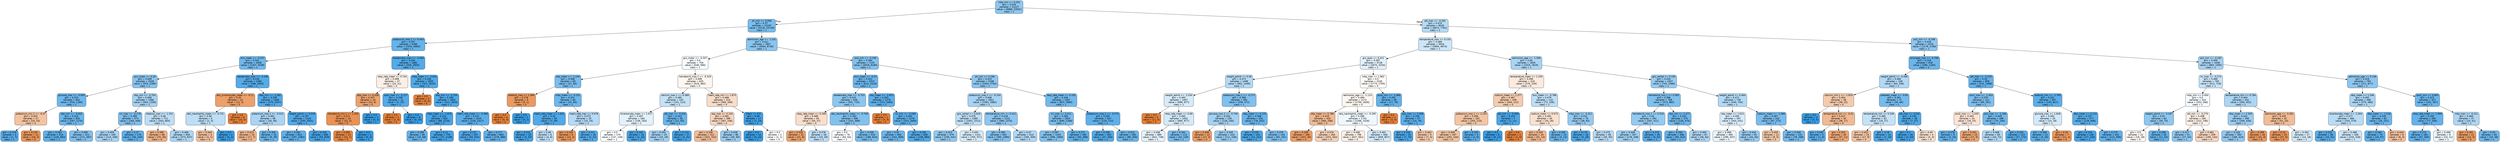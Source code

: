 digraph Tree {
node [shape=box, style="filled, rounded", color="black", fontname="helvetica"] ;
edge [fontname="helvetica"] ;
0 [label="mbp_min <= 0.253\ngini = 0.419\nsamples = 21227\nvalue = [9989, 23501]\nclass = 1", fillcolor="#8dc7f0"] ;
1 [label="ph_min <= 0.058\ngini = 0.37\nsamples = 13197\nvalue = [5116, 15739]\nclass = 1", fillcolor="#79bded"] ;
0 -> 1 [labeldistance=2.5, labelangle=45, headlabel="True"] ;
2 [label="potassium_max.1 <= 0.443\ngini = 0.297\nsamples = 5390\nvalue = [1552, 6993]\nclass = 1", fillcolor="#65b3eb"] ;
1 -> 2 ;
3 [label="bun_mean <= -0.247\ngini = 0.341\nsamples = 3508\nvalue = [1207, 4339]\nclass = 1", fillcolor="#70b8ec"] ;
2 -> 3 ;
4 [label="gcs_motor <= 0.26\ngini = 0.409\nsamples = 2028\nvalue = [919, 2289]\nclass = 1", fillcolor="#88c4ef"] ;
3 -> 4 ;
5 [label="glucose_max <= -0.959\ngini = 0.333\nsamples = 942\nvalue = [316, 1180]\nclass = 1", fillcolor="#6eb7ec"] ;
4 -> 5 ;
6 [label="potassium_min.1 <= -0.47\ngini = 0.452\nsamples = 17\nvalue = [19, 10]\nclass = 0", fillcolor="#f3c3a1"] ;
5 -> 6 ;
7 [label="gini = 0.219\nsamples = 6\nvalue = [1, 7]\nclass = 1", fillcolor="#55abe9"] ;
6 -> 7 ;
8 [label="gini = 0.245\nsamples = 11\nvalue = [18, 3]\nclass = 0", fillcolor="#e9965a"] ;
6 -> 8 ;
9 [label="sbp_min <= -0.502\ngini = 0.323\nsamples = 925\nvalue = [297, 1170]\nclass = 1", fillcolor="#6bb6ec"] ;
5 -> 9 ;
10 [label="gini = 0.263\nsamples = 514\nvalue = [126, 683]\nclass = 1", fillcolor="#5eafea"] ;
9 -> 10 ;
11 [label="gini = 0.385\nsamples = 411\nvalue = [171, 487]\nclass = 1", fillcolor="#7fbfee"] ;
9 -> 11 ;
12 [label="sbp_min <= -0.704\ngini = 0.456\nsamples = 1086\nvalue = [603, 1109]\nclass = 1", fillcolor="#a5d2f3"] ;
4 -> 12 ;
13 [label="inr_max <= -0.178\ngini = 0.389\nsamples = 374\nvalue = [160, 446]\nclass = 1", fillcolor="#80c0ee"] ;
12 -> 13 ;
14 [label="gini = 0.459\nsamples = 195\nvalue = [114, 206]\nclass = 1", fillcolor="#a7d3f3"] ;
13 -> 14 ;
15 [label="gini = 0.27\nsamples = 179\nvalue = [46, 240]\nclass = 1", fillcolor="#5fb0ea"] ;
13 -> 15 ;
16 [label="totalco2_max <= -1.101\ngini = 0.48\nsamples = 712\nvalue = [443, 663]\nclass = 1", fillcolor="#bddef6"] ;
12 -> 16 ;
17 [label="gini = 0.395\nsamples = 58\nvalue = [70, 26]\nclass = 0", fillcolor="#efb083"] ;
16 -> 17 ;
18 [label="gini = 0.466\nsamples = 654\nvalue = [373, 637]\nclass = 1", fillcolor="#add6f4"] ;
16 -> 18 ;
19 [label="baseexcess_max <= -4.199\ngini = 0.216\nsamples = 1480\nvalue = [288, 2050]\nclass = 1", fillcolor="#55abe9"] ;
3 -> 19 ;
20 [label="abs_lymphocytes_mean <= -0.11\ngini = 0.32\nsamples = 14\nvalue = [12, 3]\nclass = 0", fillcolor="#eca06a"] ;
19 -> 20 ;
21 [label="abs_neutrophils_mean <= -0.731\ngini = 0.48\nsamples = 5\nvalue = [2, 3]\nclass = 1", fillcolor="#bddef6"] ;
20 -> 21 ;
22 [label="gini = 0.444\nsamples = 3\nvalue = [2, 1]\nclass = 0", fillcolor="#f2c09c"] ;
21 -> 22 ;
23 [label="gini = 0.0\nsamples = 2\nvalue = [0, 2]\nclass = 1", fillcolor="#399de5"] ;
21 -> 23 ;
24 [label="gini = 0.0\nsamples = 9\nvalue = [10, 0]\nclass = 0", fillcolor="#e58139"] ;
20 -> 24 ;
25 [label="dbp_min <= -2.361\ngini = 0.209\nsamples = 1466\nvalue = [276, 2047]\nclass = 1", fillcolor="#54aae9"] ;
19 -> 25 ;
26 [label="potassium_max.1 <= -0.512\ngini = 0.461\nsamples = 48\nvalue = [26, 46]\nclass = 1", fillcolor="#a9d4f4"] ;
25 -> 26 ;
27 [label="gini = 0.413\nsamples = 15\nvalue = [17, 7]\nclass = 0", fillcolor="#f0b58b"] ;
26 -> 27 ;
28 [label="gini = 0.305\nsamples = 33\nvalue = [9, 39]\nclass = 1", fillcolor="#67b4eb"] ;
26 -> 28 ;
29 [label="weight_admit <= 0.019\ngini = 0.197\nsamples = 1418\nvalue = [250, 2001]\nclass = 1", fillcolor="#52a9e8"] ;
25 -> 29 ;
30 [label="gini = 0.261\nsamples = 812\nvalue = [197, 1082]\nclass = 1", fillcolor="#5dafea"] ;
29 -> 30 ;
31 [label="gini = 0.103\nsamples = 606\nvalue = [53, 919]\nclass = 1", fillcolor="#44a3e6"] ;
29 -> 31 ;
32 [label="baseexcess_max <= -4.464\ngini = 0.204\nsamples = 1882\nvalue = [345, 2654]\nclass = 1", fillcolor="#53aae8"] ;
2 -> 32 ;
33 [label="resp_rate_mean <= 0.744\ngini = 0.498\nsamples = 27\nvalue = [24, 21]\nclass = 0", fillcolor="#fcefe6"] ;
32 -> 33 ;
34 [label="dbp_max <= 0.438\ngini = 0.337\nsamples = 16\nvalue = [22, 6]\nclass = 0", fillcolor="#eca36f"] ;
33 -> 34 ;
35 [label="hematocrit_min.1 <= 1.332\ngini = 0.211\nsamples = 14\nvalue = [22, 3]\nclass = 0", fillcolor="#e99254"] ;
34 -> 35 ;
36 [label="gini = 0.083\nsamples = 13\nvalue = [22, 1]\nclass = 0", fillcolor="#e68742"] ;
35 -> 36 ;
37 [label="gini = 0.0\nsamples = 1\nvalue = [0, 2]\nclass = 1", fillcolor="#399de5"] ;
35 -> 37 ;
38 [label="gini = 0.0\nsamples = 2\nvalue = [0, 3]\nclass = 1", fillcolor="#399de5"] ;
34 -> 38 ;
39 [label="spo2_max <= -5.127\ngini = 0.208\nsamples = 11\nvalue = [2, 15]\nclass = 1", fillcolor="#53aae8"] ;
33 -> 39 ;
40 [label="gini = 0.0\nsamples = 2\nvalue = [2, 0]\nclass = 0", fillcolor="#e58139"] ;
39 -> 40 ;
41 [label="gini = 0.0\nsamples = 9\nvalue = [0, 15]\nclass = 1", fillcolor="#399de5"] ;
39 -> 41 ;
42 [label="mbp_mean <= -3.044\ngini = 0.194\nsamples = 1855\nvalue = [321, 2633]\nclass = 1", fillcolor="#51a9e8"] ;
32 -> 42 ;
43 [label="gini = 0.0\nsamples = 3\nvalue = [9, 0]\nclass = 0", fillcolor="#e58139"] ;
42 -> 43 ;
44 [label="sbp_min <= -0.704\ngini = 0.189\nsamples = 1852\nvalue = [312, 2633]\nclass = 1", fillcolor="#50a9e8"] ;
42 -> 44 ;
45 [label="mbp_mean <= -1.675\ngini = 0.123\nsamples = 832\nvalue = [86, 1216]\nclass = 1", fillcolor="#47a4e7"] ;
44 -> 45 ;
46 [label="gini = 0.296\nsamples = 56\nvalue = [15, 68]\nclass = 1", fillcolor="#65b3eb"] ;
45 -> 46 ;
47 [label="gini = 0.11\nsamples = 776\nvalue = [71, 1148]\nclass = 1", fillcolor="#45a3e7"] ;
45 -> 47 ;
48 [label="heart_rate_mean <= -0.368\ngini = 0.237\nsamples = 1020\nvalue = [226, 1417]\nclass = 1", fillcolor="#59ade9"] ;
44 -> 48 ;
49 [label="gini = 0.157\nsamples = 357\nvalue = [50, 531]\nclass = 1", fillcolor="#4ca6e7"] ;
48 -> 49 ;
50 [label="gini = 0.277\nsamples = 663\nvalue = [176, 886]\nclass = 1", fillcolor="#60b0ea"] ;
48 -> 50 ;
51 [label="admission_age <= -1.241\ngini = 0.411\nsamples = 7807\nvalue = [3564, 8746]\nclass = 1", fillcolor="#8ac5f0"] ;
1 -> 51 ;
52 [label="gcs_motor <= -0.307\ngini = 0.5\nsamples = 704\nvalue = [546, 566]\nclass = 1", fillcolor="#f8fcfe"] ;
51 -> 52 ;
53 [label="sbp_mean <= -1.249\ngini = 0.368\nsamples = 69\nvalue = [27, 84]\nclass = 1", fillcolor="#79bced"] ;
52 -> 53 ;
54 [label="totalco2_max <= 1.364\ngini = 0.278\nsamples = 5\nvalue = [5, 1]\nclass = 0", fillcolor="#ea9a61"] ;
53 -> 54 ;
55 [label="gini = 0.0\nsamples = 4\nvalue = [5, 0]\nclass = 0", fillcolor="#e58139"] ;
54 -> 55 ;
56 [label="gini = 0.0\nsamples = 1\nvalue = [0, 1]\nclass = 1", fillcolor="#399de5"] ;
54 -> 56 ;
57 [label="mbp_mean <= -0.231\ngini = 0.331\nsamples = 64\nvalue = [22, 83]\nclass = 1", fillcolor="#6db7ec"] ;
53 -> 57 ;
58 [label="heart_rate_mean <= 1.341\ngini = 0.19\nsamples = 39\nvalue = [7, 59]\nclass = 1", fillcolor="#50a9e8"] ;
57 -> 58 ;
59 [label="gini = 0.101\nsamples = 33\nvalue = [3, 53]\nclass = 1", fillcolor="#44a3e6"] ;
58 -> 59 ;
60 [label="gini = 0.48\nsamples = 6\nvalue = [4, 6]\nclass = 1", fillcolor="#bddef6"] ;
58 -> 60 ;
61 [label="heart_rate_max <= 0.078\ngini = 0.473\nsamples = 25\nvalue = [15, 24]\nclass = 1", fillcolor="#b5daf5"] ;
57 -> 61 ;
62 [label="gini = 0.245\nsamples = 9\nvalue = [12, 2]\nclass = 0", fillcolor="#e9965a"] ;
61 -> 62 ;
63 [label="gini = 0.211\nsamples = 16\nvalue = [3, 22]\nclass = 1", fillcolor="#54aae9"] ;
61 -> 63 ;
64 [label="hematocrit_max.1 <= -0.329\ngini = 0.499\nsamples = 635\nvalue = [519, 482]\nclass = 0", fillcolor="#fdf6f1"] ;
52 -> 64 ;
65 [label="calcium_max.1 <= 0.368\ngini = 0.485\nsamples = 220\nvalue = [151, 213]\nclass = 1", fillcolor="#c5e2f7"] ;
64 -> 65 ;
66 [label="bicarbonate_mean <= 1.017\ngini = 0.497\nsamples = 184\nvalue = [139, 163]\nclass = 1", fillcolor="#e2f1fb"] ;
65 -> 66 ;
67 [label="gini = 0.5\nsamples = 170\nvalue = [137, 139]\nclass = 1", fillcolor="#fcfeff"] ;
66 -> 67 ;
68 [label="gini = 0.142\nsamples = 14\nvalue = [2, 24]\nclass = 1", fillcolor="#49a5e7"] ;
66 -> 68 ;
69 [label="ptt_max <= -0.316\ngini = 0.312\nsamples = 36\nvalue = [12, 50]\nclass = 1", fillcolor="#69b5eb"] ;
65 -> 69 ;
70 [label="gini = 0.452\nsamples = 19\nvalue = [10, 19]\nclass = 1", fillcolor="#a1d1f3"] ;
69 -> 70 ;
71 [label="gini = 0.114\nsamples = 17\nvalue = [2, 31]\nclass = 1", fillcolor="#46a3e7"] ;
69 -> 71 ;
72 [label="heart_rate_min <= 1.875\ngini = 0.488\nsamples = 415\nvalue = [368, 269]\nclass = 0", fillcolor="#f8ddca"] ;
64 -> 72 ;
73 [label="sbp_max <= 0.104\ngini = 0.481\nsamples = 398\nvalue = [367, 246]\nclass = 0", fillcolor="#f6d5be"] ;
72 -> 73 ;
74 [label="gini = 0.436\nsamples = 312\nvalue = [322, 152]\nclass = 0", fillcolor="#f1bc96"] ;
73 -> 74 ;
75 [label="gini = 0.438\nsamples = 86\nvalue = [45, 94]\nclass = 1", fillcolor="#98ccf1"] ;
73 -> 75 ;
76 [label="black <= 0.5\ngini = 0.08\nsamples = 17\nvalue = [1, 23]\nclass = 1", fillcolor="#42a1e6"] ;
72 -> 76 ;
77 [label="gini = 0.0\nsamples = 15\nvalue = [0, 22]\nclass = 1", fillcolor="#399de5"] ;
76 -> 77 ;
78 [label="gini = 0.5\nsamples = 2\nvalue = [1, 1]\nclass = 0", fillcolor="#ffffff"] ;
76 -> 78 ;
79 [label="po2_min <= -0.199\ngini = 0.394\nsamples = 7103\nvalue = [3018, 8180]\nclass = 1", fillcolor="#82c1ef"] ;
51 -> 79 ;
80 [label="bun_mean <= -0.37\ngini = 0.323\nsamples = 1915\nvalue = [614, 2418]\nclass = 1", fillcolor="#6bb6ec"] ;
79 -> 80 ;
81 [label="baseexcess_max <= -0.753\ngini = 0.415\nsamples = 636\nvalue = [301, 725]\nclass = 1", fillcolor="#8bc6f0"] ;
80 -> 81 ;
82 [label="resp_rate_mean <= 0.169\ngini = 0.489\nsamples = 50\nvalue = [50, 37]\nclass = 0", fillcolor="#f8decc"] ;
81 -> 82 ;
83 [label="gini = 0.326\nsamples = 22\nvalue = [31, 8]\nclass = 0", fillcolor="#eca26c"] ;
82 -> 83 ;
84 [label="gini = 0.478\nsamples = 28\nvalue = [19, 29]\nclass = 1", fillcolor="#bbddf6"] ;
82 -> 84 ;
85 [label="abs_neutrophils_mean <= -0.769\ngini = 0.392\nsamples = 586\nvalue = [251, 688]\nclass = 1", fillcolor="#81c1ee"] ;
81 -> 85 ;
86 [label="gini = 0.5\nsamples = 76\nvalue = [63, 64]\nclass = 1", fillcolor="#fcfdff"] ;
85 -> 86 ;
87 [label="gini = 0.356\nsamples = 510\nvalue = [188, 624]\nclass = 1", fillcolor="#75bbed"] ;
85 -> 87 ;
88 [label="sbp_mean <= -2.823\ngini = 0.263\nsamples = 1279\nvalue = [313, 1693]\nclass = 1", fillcolor="#5eafea"] ;
80 -> 88 ;
89 [label="gini = 0.0\nsamples = 1\nvalue = [3, 0]\nclass = 0", fillcolor="#e58139"] ;
88 -> 89 ;
90 [label="inr_min <= -0.099\ngini = 0.262\nsamples = 1278\nvalue = [310, 1693]\nclass = 1", fillcolor="#5dafea"] ;
88 -> 90 ;
91 [label="gini = 0.32\nsamples = 640\nvalue = [202, 809]\nclass = 1", fillcolor="#6ab5eb"] ;
90 -> 91 ;
92 [label="gini = 0.194\nsamples = 638\nvalue = [108, 884]\nclass = 1", fillcolor="#51a9e8"] ;
90 -> 92 ;
93 [label="ph_min <= 0.166\ngini = 0.415\nsamples = 5188\nvalue = [2404, 5762]\nclass = 1", fillcolor="#8cc6f0"] ;
79 -> 93 ;
94 [label="potassium_max.1 <= -0.154\ngini = 0.458\nsamples = 2821\nvalue = [1581, 2882]\nclass = 1", fillcolor="#a6d3f3"] ;
93 -> 94 ;
95 [label="gcs_verbal <= 0.618\ngini = 0.479\nsamples = 1580\nvalue = [1001, 1512]\nclass = 1", fillcolor="#bcdef6"] ;
94 -> 95 ;
96 [label="gini = 0.423\nsamples = 479\nvalue = [236, 541]\nclass = 1", fillcolor="#8fc8f0"] ;
95 -> 96 ;
97 [label="gini = 0.493\nsamples = 1101\nvalue = [765, 971]\nclass = 1", fillcolor="#d5eaf9"] ;
95 -> 97 ;
98 [label="temperature_min <= 0.411\ngini = 0.418\nsamples = 1241\nvalue = [580, 1370]\nclass = 1", fillcolor="#8dc6f0"] ;
94 -> 98 ;
99 [label="gini = 0.395\nsamples = 931\nvalue = [395, 1065]\nclass = 1", fillcolor="#82c1ef"] ;
98 -> 99 ;
100 [label="gini = 0.47\nsamples = 310\nvalue = [185, 305]\nclass = 1", fillcolor="#b1d8f5"] ;
98 -> 100 ;
101 [label="resp_rate_mean <= 0.192\ngini = 0.346\nsamples = 2367\nvalue = [823, 2880]\nclass = 1", fillcolor="#72b9ec"] ;
93 -> 101 ;
102 [label="inr_max <= 0.012\ngini = 0.366\nsamples = 1820\nvalue = [690, 2168]\nclass = 1", fillcolor="#78bced"] ;
101 -> 102 ;
103 [label="gini = 0.387\nsamples = 1455\nvalue = [596, 1680]\nclass = 1", fillcolor="#7fc0ee"] ;
102 -> 103 ;
104 [label="gini = 0.271\nsamples = 365\nvalue = [94, 488]\nclass = 1", fillcolor="#5fb0ea"] ;
102 -> 104 ;
105 [label="potassium_max.1 <= -0.273\ngini = 0.265\nsamples = 547\nvalue = [133, 712]\nclass = 1", fillcolor="#5eafea"] ;
101 -> 105 ;
106 [label="gini = 0.206\nsamples = 264\nvalue = [47, 356]\nclass = 1", fillcolor="#53aae8"] ;
105 -> 106 ;
107 [label="gini = 0.313\nsamples = 283\nvalue = [86, 356]\nclass = 1", fillcolor="#69b5eb"] ;
105 -> 107 ;
108 [label="ptt_max <= -0.281\ngini = 0.474\nsamples = 8030\nvalue = [4873, 7762]\nclass = 1", fillcolor="#b5dbf5"] ;
0 -> 108 [labeldistance=2.5, labelangle=-45, headlabel="False"] ;
109 [label="temperature_max <= 0.143\ngini = 0.489\nsamples = 5554\nvalue = [3694, 4973]\nclass = 1", fillcolor="#cce6f8"] ;
108 -> 109 ;
110 [label="gcs_eyes <= 0.412\ngini = 0.497\nsamples = 3728\nvalue = [2675, 3154]\nclass = 1", fillcolor="#e1f0fb"] ;
109 -> 110 ;
111 [label="weight_admit <= 0.28\ngini = 0.473\nsamples = 1498\nvalue = [902, 1449]\nclass = 1", fillcolor="#b4daf5"] ;
110 -> 111 ;
112 [label="weight_admit <= -2.034\ngini = 0.493\nsamples = 1007\nvalue = [696, 877]\nclass = 1", fillcolor="#d6ebfa"] ;
111 -> 112 ;
113 [label="gini = 0.0\nsamples = 5\nvalue = [11, 0]\nclass = 0", fillcolor="#e58139"] ;
112 -> 113 ;
114 [label="resp_rate_mean <= 0.69\ngini = 0.492\nsamples = 1002\nvalue = [685, 877]\nclass = 1", fillcolor="#d4eaf9"] ;
112 -> 114 ;
115 [label="gini = 0.498\nsamples = 889\nvalue = [642, 738]\nclass = 1", fillcolor="#e5f2fc"] ;
114 -> 115 ;
116 [label="gini = 0.361\nsamples = 113\nvalue = [43, 139]\nclass = 1", fillcolor="#76bbed"] ;
114 -> 116 ;
117 [label="potassium_max.1 <= -0.273\ngini = 0.389\nsamples = 491\nvalue = [206, 572]\nclass = 1", fillcolor="#80c0ee"] ;
111 -> 117 ;
118 [label="glucose_max.2 <= -0.749\ngini = 0.454\nsamples = 236\nvalue = [128, 240]\nclass = 1", fillcolor="#a3d1f3"] ;
117 -> 118 ;
119 [label="gini = 0.308\nsamples = 12\nvalue = [17, 4]\nclass = 0", fillcolor="#eb9f68"] ;
118 -> 119 ;
120 [label="gini = 0.435\nsamples = 224\nvalue = [111, 236]\nclass = 1", fillcolor="#96cbf1"] ;
118 -> 120 ;
121 [label="dbp_mean <= 0.155\ngini = 0.308\nsamples = 255\nvalue = [78, 332]\nclass = 1", fillcolor="#68b4eb"] ;
117 -> 121 ;
122 [label="gini = 0.155\nsamples = 101\nvalue = [13, 141]\nclass = 1", fillcolor="#4ba6e7"] ;
121 -> 122 ;
123 [label="gini = 0.379\nsamples = 154\nvalue = [65, 191]\nclass = 1", fillcolor="#7cbeee"] ;
121 -> 123 ;
124 [label="mbp_max <= 1.962\ngini = 0.5\nsamples = 2230\nvalue = [1773, 1705]\nclass = 0", fillcolor="#fefaf7"] ;
110 -> 124 ;
125 [label="admission_age <= -1.114\ngini = 0.499\nsamples = 2172\nvalue = [1756, 1626]\nclass = 0", fillcolor="#fdf6f0"] ;
124 -> 125 ;
126 [label="dbp_mean <= 0.789\ngini = 0.429\nsamples = 430\nvalue = [460, 208]\nclass = 0", fillcolor="#f1ba93"] ;
125 -> 126 ;
127 [label="gini = 0.298\nsamples = 166\nvalue = [207, 46]\nclass = 0", fillcolor="#eb9d65"] ;
126 -> 127 ;
128 [label="gini = 0.476\nsamples = 264\nvalue = [253, 162]\nclass = 0", fillcolor="#f6d2b8"] ;
126 -> 128 ;
129 [label="abs_neutrophils_mean <= -0.295\ngini = 0.499\nsamples = 1742\nvalue = [1296, 1418]\nclass = 1", fillcolor="#eef7fd"] ;
125 -> 129 ;
130 [label="gini = 0.498\nsamples = 796\nvalue = [637, 561]\nclass = 0", fillcolor="#fcf0e7"] ;
129 -> 130 ;
131 [label="gini = 0.491\nsamples = 946\nvalue = [659, 857]\nclass = 1", fillcolor="#d1e8f9"] ;
129 -> 131 ;
132 [label="pco2_min <= -1.469\ngini = 0.291\nsamples = 58\nvalue = [17, 79]\nclass = 1", fillcolor="#64b2eb"] ;
124 -> 132 ;
133 [label="gini = 0.0\nsamples = 1\nvalue = [3, 0]\nclass = 0", fillcolor="#e58139"] ;
132 -> 133 ;
134 [label="sbp_max <= 3.398\ngini = 0.256\nsamples = 57\nvalue = [14, 79]\nclass = 1", fillcolor="#5caeea"] ;
132 -> 134 ;
135 [label="gini = 0.156\nsamples = 52\nvalue = [7, 75]\nclass = 1", fillcolor="#4ba6e7"] ;
134 -> 135 ;
136 [label="gini = 0.463\nsamples = 5\nvalue = [7, 4]\nclass = 0", fillcolor="#f4c9aa"] ;
134 -> 136 ;
137 [label="admission_age <= -1.596\ngini = 0.46\nsamples = 1826\nvalue = [1019, 1819]\nclass = 1", fillcolor="#a8d4f4"] ;
109 -> 137 ;
138 [label="temperature_mean <= 1.205\ngini = 0.496\nsamples = 319\nvalue = [276, 230]\nclass = 0", fillcolor="#fbeade"] ;
137 -> 138 ;
139 [label="sodium_mean <= 1.377\ngini = 0.467\nsamples = 209\nvalue = [204, 121]\nclass = 0", fillcolor="#f4ccae"] ;
138 -> 139 ;
140 [label="potassium_max.1 <= 2.234\ngini = 0.456\nsamples = 202\nvalue = [203, 110]\nclass = 0", fillcolor="#f3c5a4"] ;
139 -> 140 ;
141 [label="gini = 0.449\nsamples = 197\nvalue = [202, 104]\nclass = 0", fillcolor="#f2c29f"] ;
140 -> 141 ;
142 [label="gini = 0.245\nsamples = 5\nvalue = [1, 6]\nclass = 1", fillcolor="#5aade9"] ;
140 -> 142 ;
143 [label="ptt_min <= -0.356\ngini = 0.153\nsamples = 7\nvalue = [1, 11]\nclass = 1", fillcolor="#4ba6e7"] ;
139 -> 143 ;
144 [label="gini = 0.0\nsamples = 6\nvalue = [0, 11]\nclass = 1", fillcolor="#399de5"] ;
143 -> 144 ;
145 [label="gini = 0.0\nsamples = 1\nvalue = [1, 0]\nclass = 0", fillcolor="#e58139"] ;
143 -> 145 ;
146 [label="bun_mean <= -0.786\ngini = 0.479\nsamples = 110\nvalue = [72, 109]\nclass = 1", fillcolor="#bcdef6"] ;
138 -> 146 ;
147 [label="sodium_mean <= 0.573\ngini = 0.491\nsamples = 34\nvalue = [34, 26]\nclass = 0", fillcolor="#f9e1d0"] ;
146 -> 147 ;
148 [label="gini = 0.416\nsamples = 24\nvalue = [31, 13]\nclass = 0", fillcolor="#f0b68c"] ;
147 -> 148 ;
149 [label="gini = 0.305\nsamples = 10\nvalue = [3, 13]\nclass = 1", fillcolor="#67b4eb"] ;
147 -> 149 ;
150 [label="mbp_max <= -0.311\ngini = 0.431\nsamples = 76\nvalue = [38, 83]\nclass = 1", fillcolor="#94caf1"] ;
146 -> 150 ;
151 [label="gini = 0.175\nsamples = 18\nvalue = [3, 28]\nclass = 1", fillcolor="#4ea8e8"] ;
150 -> 151 ;
152 [label="gini = 0.475\nsamples = 58\nvalue = [35, 55]\nclass = 1", fillcolor="#b7dbf6"] ;
150 -> 152 ;
153 [label="gcs_verbal <= 0.155\ngini = 0.434\nsamples = 1507\nvalue = [743, 1589]\nclass = 1", fillcolor="#96cbf1"] ;
137 -> 153 ;
154 [label="hematocrit_min.1 <= 0.383\ngini = 0.386\nsamples = 768\nvalue = [313, 885]\nclass = 1", fillcolor="#7fc0ee"] ;
153 -> 154 ;
155 [label="hematocrit_max.1 <= 0.516\ngini = 0.43\nsamples = 393\nvalue = [187, 411]\nclass = 1", fillcolor="#93caf1"] ;
154 -> 155 ;
156 [label="gini = 0.448\nsamples = 347\nvalue = [178, 348]\nclass = 1", fillcolor="#9ecff2"] ;
155 -> 156 ;
157 [label="gini = 0.219\nsamples = 46\nvalue = [9, 63]\nclass = 1", fillcolor="#55abe9"] ;
155 -> 157 ;
158 [label="sbp_min <= 1.477\ngini = 0.332\nsamples = 375\nvalue = [126, 474]\nclass = 1", fillcolor="#6eb7ec"] ;
154 -> 158 ;
159 [label="gini = 0.294\nsamples = 308\nvalue = [90, 412]\nclass = 1", fillcolor="#64b2eb"] ;
158 -> 159 ;
160 [label="gini = 0.465\nsamples = 67\nvalue = [36, 62]\nclass = 1", fillcolor="#acd6f4"] ;
158 -> 160 ;
161 [label="weight_admit <= 0.464\ngini = 0.471\nsamples = 739\nvalue = [430, 704]\nclass = 1", fillcolor="#b2d9f5"] ;
153 -> 161 ;
162 [label="sbp_mean <= 1.613\ngini = 0.494\nsamples = 497\nvalue = [343, 431]\nclass = 1", fillcolor="#d7ebfa"] ;
161 -> 162 ;
163 [label="gini = 0.498\nsamples = 405\nvalue = [299, 337]\nclass = 1", fillcolor="#e9f4fc"] ;
162 -> 163 ;
164 [label="gini = 0.434\nsamples = 92\nvalue = [44, 94]\nclass = 1", fillcolor="#96cbf1"] ;
162 -> 164 ;
165 [label="sodium_mean <= -1.088\ngini = 0.367\nsamples = 242\nvalue = [87, 273]\nclass = 1", fillcolor="#78bced"] ;
161 -> 165 ;
166 [label="gini = 0.459\nsamples = 11\nvalue = [9, 5]\nclass = 0", fillcolor="#f3c7a7"] ;
165 -> 166 ;
167 [label="gini = 0.349\nsamples = 231\nvalue = [78, 268]\nclass = 1", fillcolor="#73baed"] ;
165 -> 167 ;
168 [label="po2_min <= -0.199\ngini = 0.418\nsamples = 2476\nvalue = [1179, 2789]\nclass = 1", fillcolor="#8dc6f0"] ;
108 -> 168 ;
169 [label="aniongap_max <= -0.766\ngini = 0.318\nsamples = 918\nvalue = [296, 1194]\nclass = 1", fillcolor="#6ab5eb"] ;
168 -> 169 ;
170 [label="weight_admit <= -0.446\ngini = 0.469\nsamples = 109\nvalue = [64, 106]\nclass = 1", fillcolor="#b1d8f5"] ;
169 -> 170 ;
171 [label="calcium_min.1 <= -1.919\ngini = 0.464\nsamples = 38\nvalue = [38, 22]\nclass = 0", fillcolor="#f4caac"] ;
170 -> 171 ;
172 [label="gini = 0.0\nsamples = 3\nvalue = [0, 5]\nclass = 1", fillcolor="#399de5"] ;
171 -> 172 ;
173 [label="temperature_min <= -0.41\ngini = 0.427\nsamples = 35\nvalue = [38, 17]\nclass = 0", fillcolor="#f1b992"] ;
171 -> 173 ;
174 [label="gini = 0.245\nsamples = 5\nvalue = [1, 6]\nclass = 1", fillcolor="#5aade9"] ;
173 -> 174 ;
175 [label="gini = 0.353\nsamples = 30\nvalue = [37, 11]\nclass = 0", fillcolor="#eda674"] ;
173 -> 175 ;
176 [label="platelets_mean <= -0.65\ngini = 0.361\nsamples = 71\nvalue = [26, 84]\nclass = 1", fillcolor="#76bbed"] ;
170 -> 176 ;
177 [label="temperature_min <= 0.336\ngini = 0.485\nsamples = 33\nvalue = [19, 27]\nclass = 1", fillcolor="#c4e2f7"] ;
176 -> 177 ;
178 [label="gini = 0.453\nsamples = 19\nvalue = [17, 9]\nclass = 0", fillcolor="#f3c4a2"] ;
177 -> 178 ;
179 [label="gini = 0.18\nsamples = 14\nvalue = [2, 18]\nclass = 1", fillcolor="#4fa8e8"] ;
177 -> 179 ;
180 [label="ptt_max <= 3.542\ngini = 0.195\nsamples = 38\nvalue = [7, 57]\nclass = 1", fillcolor="#51a9e8"] ;
176 -> 180 ;
181 [label="gini = 0.1\nsamples = 34\nvalue = [3, 54]\nclass = 1", fillcolor="#44a2e6"] ;
180 -> 181 ;
182 [label="gini = 0.49\nsamples = 4\nvalue = [4, 3]\nclass = 0", fillcolor="#f8e0ce"] ;
180 -> 182 ;
183 [label="ptt_max <= -0.129\ngini = 0.29\nsamples = 809\nvalue = [232, 1088]\nclass = 1", fillcolor="#63b2eb"] ;
169 -> 183 ;
184 [label="spo2_max <= -1.453\ngini = 0.379\nsamples = 212\nvalue = [89, 261]\nclass = 1", fillcolor="#7dbeee"] ;
183 -> 184 ;
185 [label="pco2_max <= -1.035\ngini = 0.493\nsamples = 24\nvalue = [19, 15]\nclass = 0", fillcolor="#fae4d5"] ;
184 -> 185 ;
186 [label="gini = 0.278\nsamples = 9\nvalue = [2, 10]\nclass = 1", fillcolor="#61b1ea"] ;
185 -> 186 ;
187 [label="gini = 0.351\nsamples = 15\nvalue = [17, 5]\nclass = 0", fillcolor="#eda673"] ;
185 -> 187 ;
188 [label="po2_max <= -1.166\ngini = 0.345\nsamples = 188\nvalue = [70, 246]\nclass = 1", fillcolor="#71b9ec"] ;
184 -> 188 ;
189 [label="gini = 0.468\nsamples = 65\nvalue = [43, 72]\nclass = 1", fillcolor="#afd8f5"] ;
188 -> 189 ;
190 [label="gini = 0.233\nsamples = 123\nvalue = [27, 174]\nclass = 1", fillcolor="#58ace9"] ;
188 -> 190 ;
191 [label="totalco2_min <= -2.795\ngini = 0.251\nsamples = 597\nvalue = [143, 827]\nclass = 1", fillcolor="#5baee9"] ;
183 -> 191 ;
192 [label="glucose_max <= 1.648\ngini = 0.492\nsamples = 20\nvalue = [14, 18]\nclass = 1", fillcolor="#d3e9f9"] ;
191 -> 192 ;
193 [label="gini = 0.266\nsamples = 13\nvalue = [3, 16]\nclass = 1", fillcolor="#5eafea"] ;
192 -> 193 ;
194 [label="gini = 0.26\nsamples = 7\nvalue = [11, 2]\nclass = 0", fillcolor="#ea985d"] ;
192 -> 194 ;
195 [label="dbp_mean <= 0.123\ngini = 0.237\nsamples = 577\nvalue = [129, 809]\nclass = 1", fillcolor="#59ade9"] ;
191 -> 195 ;
196 [label="gini = 0.124\nsamples = 146\nvalue = [17, 240]\nclass = 1", fillcolor="#47a4e7"] ;
195 -> 196 ;
197 [label="gini = 0.275\nsamples = 431\nvalue = [112, 569]\nclass = 1", fillcolor="#60b0ea"] ;
195 -> 197 ;
198 [label="po2_min <= -0.182\ngini = 0.459\nsamples = 1558\nvalue = [883, 1595]\nclass = 1", fillcolor="#a7d3f3"] ;
168 -> 198 ;
199 [label="inr_max <= -0.273\ngini = 0.486\nsamples = 765\nvalue = [512, 718]\nclass = 1", fillcolor="#c6e3f8"] ;
198 -> 199 ;
200 [label="mbp_min <= 0.454\ngini = 0.5\nsamples = 324\nvalue = [252, 266]\nclass = 1", fillcolor="#f5fafe"] ;
199 -> 200 ;
201 [label="weight_admit <= -0.297\ngini = 0.42\nsamples = 64\nvalue = [30, 70]\nclass = 1", fillcolor="#8ec7f0"] ;
200 -> 201 ;
202 [label="gini = 0.5\nsamples = 22\nvalue = [19, 18]\nclass = 0", fillcolor="#fef8f5"] ;
201 -> 202 ;
203 [label="gini = 0.288\nsamples = 42\nvalue = [11, 52]\nclass = 1", fillcolor="#63b2ea"] ;
201 -> 203 ;
204 [label="ptt_min <= -0.279\ngini = 0.498\nsamples = 260\nvalue = [222, 196]\nclass = 0", fillcolor="#fcf0e8"] ;
200 -> 204 ;
205 [label="gini = 0.417\nsamples = 51\nvalue = [27, 64]\nclass = 1", fillcolor="#8dc6f0"] ;
204 -> 205 ;
206 [label="gini = 0.481\nsamples = 209\nvalue = [195, 132]\nclass = 0", fillcolor="#f7d6bf"] ;
204 -> 206 ;
207 [label="temperature_min <= 0.784\ngini = 0.464\nsamples = 441\nvalue = [260, 452]\nclass = 1", fillcolor="#abd5f4"] ;
199 -> 207 ;
208 [label="dbp_mean <= 2.555\ngini = 0.441\nsamples = 399\nvalue = [209, 428]\nclass = 1", fillcolor="#9acdf2"] ;
207 -> 208 ;
209 [label="gini = 0.426\nsamples = 383\nvalue = [188, 424]\nclass = 1", fillcolor="#91c8f1"] ;
208 -> 209 ;
210 [label="gini = 0.269\nsamples = 16\nvalue = [21, 4]\nclass = 0", fillcolor="#ea995f"] ;
208 -> 210 ;
211 [label="admission_age <= -0.281\ngini = 0.435\nsamples = 42\nvalue = [51, 24]\nclass = 0", fillcolor="#f1bc96"] ;
207 -> 211 ;
212 [label="gini = 0.24\nsamples = 25\nvalue = [37, 6]\nclass = 0", fillcolor="#e99559"] ;
211 -> 212 ;
213 [label="gini = 0.492\nsamples = 17\nvalue = [14, 18]\nclass = 1", fillcolor="#d3e9f9"] ;
211 -> 213 ;
214 [label="admission_age <= 0.146\ngini = 0.418\nsamples = 793\nvalue = [371, 877]\nclass = 1", fillcolor="#8dc6f0"] ;
198 -> 214 ;
215 [label="dbp_mean <= 1.246\ngini = 0.461\nsamples = 466\nvalue = [270, 480]\nclass = 1", fillcolor="#a8d4f4"] ;
214 -> 215 ;
216 [label="bicarbonate_mean <= -1.004\ngini = 0.477\nsamples = 384\nvalue = [244, 379]\nclass = 1", fillcolor="#b8dcf6"] ;
215 -> 216 ;
217 [label="gini = 0.242\nsamples = 38\nvalue = [10, 61]\nclass = 1", fillcolor="#59ade9"] ;
216 -> 217 ;
218 [label="gini = 0.488\nsamples = 346\nvalue = [234, 318]\nclass = 1", fillcolor="#cbe5f8"] ;
216 -> 218 ;
219 [label="dbp_mean <= 2.518\ngini = 0.326\nsamples = 82\nvalue = [26, 101]\nclass = 1", fillcolor="#6cb6ec"] ;
215 -> 219 ;
220 [label="gini = 0.264\nsamples = 74\nvalue = [18, 97]\nclass = 1", fillcolor="#5eafea"] ;
219 -> 220 ;
221 [label="gini = 0.444\nsamples = 8\nvalue = [8, 4]\nclass = 0", fillcolor="#f2c09c"] ;
219 -> 221 ;
222 [label="spo2_min <= 0.863\ngini = 0.323\nsamples = 327\nvalue = [101, 397]\nclass = 1", fillcolor="#6bb6ec"] ;
214 -> 222 ;
223 [label="resp_rate_mean <= 1.909\ngini = 0.292\nsamples = 290\nvalue = [77, 356]\nclass = 1", fillcolor="#64b2eb"] ;
222 -> 223 ;
224 [label="gini = 0.272\nsamples = 281\nvalue = [67, 345]\nclass = 1", fillcolor="#5fb0ea"] ;
223 -> 224 ;
225 [label="gini = 0.499\nsamples = 9\nvalue = [10, 11]\nclass = 1", fillcolor="#edf6fd"] ;
223 -> 225 ;
226 [label="mbp_max <= -0.311\ngini = 0.466\nsamples = 37\nvalue = [24, 41]\nclass = 1", fillcolor="#add6f4"] ;
222 -> 226 ;
227 [label="gini = 0.291\nsamples = 11\nvalue = [14, 3]\nclass = 0", fillcolor="#eb9c63"] ;
226 -> 227 ;
228 [label="gini = 0.33\nsamples = 26\nvalue = [10, 38]\nclass = 1", fillcolor="#6db7ec"] ;
226 -> 228 ;
}